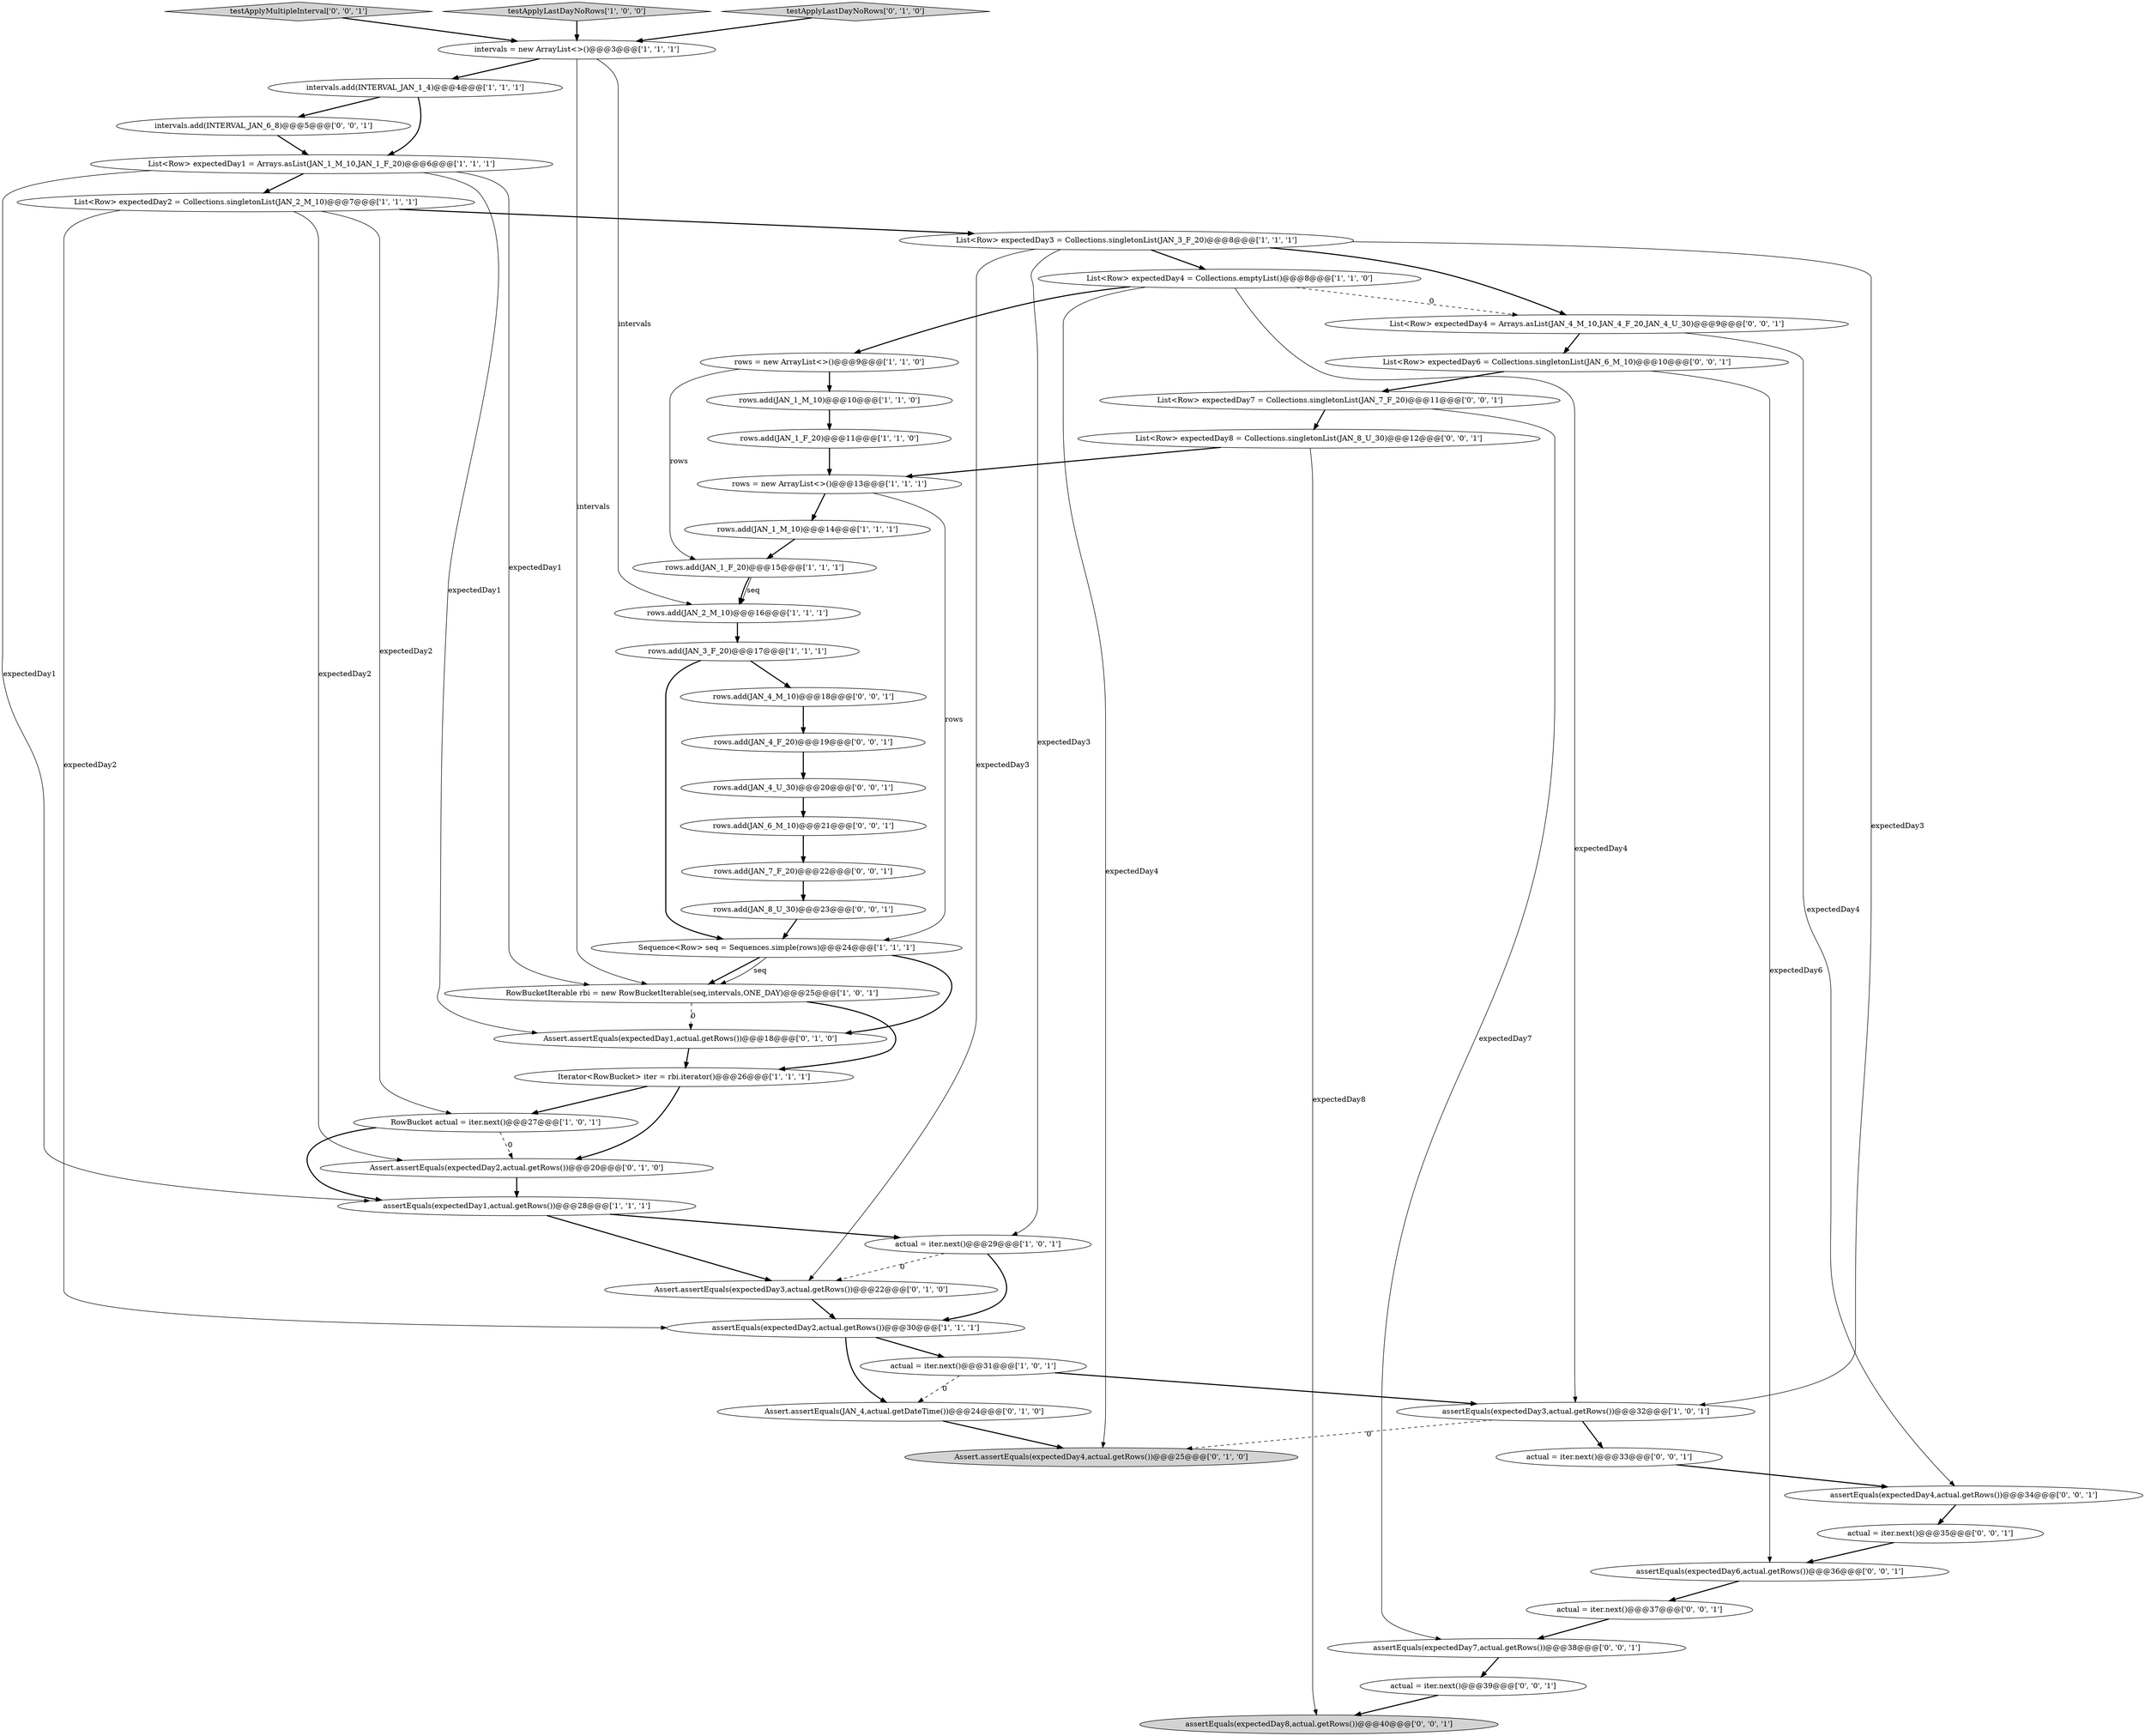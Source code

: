 digraph {
45 [style = filled, label = "rows.add(JAN_4_U_30)@@@20@@@['0', '0', '1']", fillcolor = white, shape = ellipse image = "AAA0AAABBB3BBB"];
49 [style = filled, label = "intervals.add(INTERVAL_JAN_6_8)@@@5@@@['0', '0', '1']", fillcolor = white, shape = ellipse image = "AAA0AAABBB3BBB"];
35 [style = filled, label = "List<Row> expectedDay8 = Collections.singletonList(JAN_8_U_30)@@@12@@@['0', '0', '1']", fillcolor = white, shape = ellipse image = "AAA0AAABBB3BBB"];
44 [style = filled, label = "actual = iter.next()@@@39@@@['0', '0', '1']", fillcolor = white, shape = ellipse image = "AAA0AAABBB3BBB"];
34 [style = filled, label = "testApplyMultipleInterval['0', '0', '1']", fillcolor = lightgray, shape = diamond image = "AAA0AAABBB3BBB"];
39 [style = filled, label = "actual = iter.next()@@@37@@@['0', '0', '1']", fillcolor = white, shape = ellipse image = "AAA0AAABBB3BBB"];
11 [style = filled, label = "rows.add(JAN_2_M_10)@@@16@@@['1', '1', '1']", fillcolor = white, shape = ellipse image = "AAA0AAABBB1BBB"];
25 [style = filled, label = "Assert.assertEquals(expectedDay2,actual.getRows())@@@20@@@['0', '1', '0']", fillcolor = white, shape = ellipse image = "AAA1AAABBB2BBB"];
46 [style = filled, label = "rows.add(JAN_6_M_10)@@@21@@@['0', '0', '1']", fillcolor = white, shape = ellipse image = "AAA0AAABBB3BBB"];
21 [style = filled, label = "rows.add(JAN_1_M_10)@@@14@@@['1', '1', '1']", fillcolor = white, shape = ellipse image = "AAA0AAABBB1BBB"];
9 [style = filled, label = "assertEquals(expectedDay3,actual.getRows())@@@32@@@['1', '0', '1']", fillcolor = white, shape = ellipse image = "AAA0AAABBB1BBB"];
48 [style = filled, label = "assertEquals(expectedDay4,actual.getRows())@@@34@@@['0', '0', '1']", fillcolor = white, shape = ellipse image = "AAA0AAABBB3BBB"];
14 [style = filled, label = "List<Row> expectedDay4 = Collections.emptyList()@@@8@@@['1', '1', '0']", fillcolor = white, shape = ellipse image = "AAA0AAABBB1BBB"];
41 [style = filled, label = "actual = iter.next()@@@33@@@['0', '0', '1']", fillcolor = white, shape = ellipse image = "AAA0AAABBB3BBB"];
17 [style = filled, label = "assertEquals(expectedDay1,actual.getRows())@@@28@@@['1', '1', '1']", fillcolor = white, shape = ellipse image = "AAA0AAABBB1BBB"];
37 [style = filled, label = "List<Row> expectedDay4 = Arrays.asList(JAN_4_M_10,JAN_4_F_20,JAN_4_U_30)@@@9@@@['0', '0', '1']", fillcolor = white, shape = ellipse image = "AAA0AAABBB3BBB"];
5 [style = filled, label = "rows.add(JAN_3_F_20)@@@17@@@['1', '1', '1']", fillcolor = white, shape = ellipse image = "AAA0AAABBB1BBB"];
43 [style = filled, label = "actual = iter.next()@@@35@@@['0', '0', '1']", fillcolor = white, shape = ellipse image = "AAA0AAABBB3BBB"];
23 [style = filled, label = "List<Row> expectedDay3 = Collections.singletonList(JAN_3_F_20)@@@8@@@['1', '1', '1']", fillcolor = white, shape = ellipse image = "AAA0AAABBB1BBB"];
27 [style = filled, label = "Assert.assertEquals(JAN_4,actual.getDateTime())@@@24@@@['0', '1', '0']", fillcolor = white, shape = ellipse image = "AAA1AAABBB2BBB"];
33 [style = filled, label = "List<Row> expectedDay6 = Collections.singletonList(JAN_6_M_10)@@@10@@@['0', '0', '1']", fillcolor = white, shape = ellipse image = "AAA0AAABBB3BBB"];
7 [style = filled, label = "Iterator<RowBucket> iter = rbi.iterator()@@@26@@@['1', '1', '1']", fillcolor = white, shape = ellipse image = "AAA0AAABBB1BBB"];
2 [style = filled, label = "rows = new ArrayList<>()@@@13@@@['1', '1', '1']", fillcolor = white, shape = ellipse image = "AAA0AAABBB1BBB"];
18 [style = filled, label = "testApplyLastDayNoRows['1', '0', '0']", fillcolor = lightgray, shape = diamond image = "AAA0AAABBB1BBB"];
3 [style = filled, label = "actual = iter.next()@@@29@@@['1', '0', '1']", fillcolor = white, shape = ellipse image = "AAA0AAABBB1BBB"];
0 [style = filled, label = "rows.add(JAN_1_M_10)@@@10@@@['1', '1', '0']", fillcolor = white, shape = ellipse image = "AAA0AAABBB1BBB"];
13 [style = filled, label = "RowBucketIterable rbi = new RowBucketIterable(seq,intervals,ONE_DAY)@@@25@@@['1', '0', '1']", fillcolor = white, shape = ellipse image = "AAA0AAABBB1BBB"];
36 [style = filled, label = "assertEquals(expectedDay7,actual.getRows())@@@38@@@['0', '0', '1']", fillcolor = white, shape = ellipse image = "AAA0AAABBB3BBB"];
1 [style = filled, label = "rows.add(JAN_1_F_20)@@@11@@@['1', '1', '0']", fillcolor = white, shape = ellipse image = "AAA0AAABBB1BBB"];
32 [style = filled, label = "rows.add(JAN_4_M_10)@@@18@@@['0', '0', '1']", fillcolor = white, shape = ellipse image = "AAA0AAABBB3BBB"];
19 [style = filled, label = "List<Row> expectedDay1 = Arrays.asList(JAN_1_M_10,JAN_1_F_20)@@@6@@@['1', '1', '1']", fillcolor = white, shape = ellipse image = "AAA0AAABBB1BBB"];
47 [style = filled, label = "List<Row> expectedDay7 = Collections.singletonList(JAN_7_F_20)@@@11@@@['0', '0', '1']", fillcolor = white, shape = ellipse image = "AAA0AAABBB3BBB"];
8 [style = filled, label = "intervals.add(INTERVAL_JAN_1_4)@@@4@@@['1', '1', '1']", fillcolor = white, shape = ellipse image = "AAA0AAABBB1BBB"];
24 [style = filled, label = "testApplyLastDayNoRows['0', '1', '0']", fillcolor = lightgray, shape = diamond image = "AAA0AAABBB2BBB"];
38 [style = filled, label = "rows.add(JAN_8_U_30)@@@23@@@['0', '0', '1']", fillcolor = white, shape = ellipse image = "AAA0AAABBB3BBB"];
22 [style = filled, label = "RowBucket actual = iter.next()@@@27@@@['1', '0', '1']", fillcolor = white, shape = ellipse image = "AAA0AAABBB1BBB"];
10 [style = filled, label = "intervals = new ArrayList<>()@@@3@@@['1', '1', '1']", fillcolor = white, shape = ellipse image = "AAA0AAABBB1BBB"];
28 [style = filled, label = "Assert.assertEquals(expectedDay1,actual.getRows())@@@18@@@['0', '1', '0']", fillcolor = white, shape = ellipse image = "AAA1AAABBB2BBB"];
42 [style = filled, label = "assertEquals(expectedDay6,actual.getRows())@@@36@@@['0', '0', '1']", fillcolor = white, shape = ellipse image = "AAA0AAABBB3BBB"];
4 [style = filled, label = "rows.add(JAN_1_F_20)@@@15@@@['1', '1', '1']", fillcolor = white, shape = ellipse image = "AAA0AAABBB1BBB"];
26 [style = filled, label = "Assert.assertEquals(expectedDay4,actual.getRows())@@@25@@@['0', '1', '0']", fillcolor = lightgray, shape = ellipse image = "AAA1AAABBB2BBB"];
12 [style = filled, label = "assertEquals(expectedDay2,actual.getRows())@@@30@@@['1', '1', '1']", fillcolor = white, shape = ellipse image = "AAA0AAABBB1BBB"];
31 [style = filled, label = "rows.add(JAN_7_F_20)@@@22@@@['0', '0', '1']", fillcolor = white, shape = ellipse image = "AAA0AAABBB3BBB"];
15 [style = filled, label = "actual = iter.next()@@@31@@@['1', '0', '1']", fillcolor = white, shape = ellipse image = "AAA0AAABBB1BBB"];
30 [style = filled, label = "rows.add(JAN_4_F_20)@@@19@@@['0', '0', '1']", fillcolor = white, shape = ellipse image = "AAA0AAABBB3BBB"];
16 [style = filled, label = "Sequence<Row> seq = Sequences.simple(rows)@@@24@@@['1', '1', '1']", fillcolor = white, shape = ellipse image = "AAA0AAABBB1BBB"];
29 [style = filled, label = "Assert.assertEquals(expectedDay3,actual.getRows())@@@22@@@['0', '1', '0']", fillcolor = white, shape = ellipse image = "AAA1AAABBB2BBB"];
20 [style = filled, label = "List<Row> expectedDay2 = Collections.singletonList(JAN_2_M_10)@@@7@@@['1', '1', '1']", fillcolor = white, shape = ellipse image = "AAA0AAABBB1BBB"];
6 [style = filled, label = "rows = new ArrayList<>()@@@9@@@['1', '1', '0']", fillcolor = white, shape = ellipse image = "AAA0AAABBB1BBB"];
40 [style = filled, label = "assertEquals(expectedDay8,actual.getRows())@@@40@@@['0', '0', '1']", fillcolor = lightgray, shape = ellipse image = "AAA0AAABBB3BBB"];
28->7 [style = bold, label=""];
14->37 [style = dashed, label="0"];
42->39 [style = bold, label=""];
20->23 [style = bold, label=""];
13->28 [style = dashed, label="0"];
44->40 [style = bold, label=""];
12->27 [style = bold, label=""];
35->2 [style = bold, label=""];
10->13 [style = solid, label="intervals"];
13->7 [style = bold, label=""];
15->9 [style = bold, label=""];
23->29 [style = solid, label="expectedDay3"];
19->17 [style = solid, label="expectedDay1"];
47->36 [style = solid, label="expectedDay7"];
14->26 [style = solid, label="expectedDay4"];
20->12 [style = solid, label="expectedDay2"];
33->42 [style = solid, label="expectedDay6"];
3->29 [style = dashed, label="0"];
20->22 [style = solid, label="expectedDay2"];
12->15 [style = bold, label=""];
19->20 [style = bold, label=""];
4->11 [style = bold, label=""];
6->0 [style = bold, label=""];
46->31 [style = bold, label=""];
10->8 [style = bold, label=""];
10->11 [style = solid, label="intervals"];
6->4 [style = solid, label="rows"];
37->33 [style = bold, label=""];
2->16 [style = solid, label="rows"];
7->22 [style = bold, label=""];
22->17 [style = bold, label=""];
17->3 [style = bold, label=""];
16->13 [style = bold, label=""];
25->17 [style = bold, label=""];
24->10 [style = bold, label=""];
33->47 [style = bold, label=""];
0->1 [style = bold, label=""];
47->35 [style = bold, label=""];
5->32 [style = bold, label=""];
41->48 [style = bold, label=""];
43->42 [style = bold, label=""];
4->11 [style = solid, label="seq"];
23->9 [style = solid, label="expectedDay3"];
39->36 [style = bold, label=""];
9->26 [style = dashed, label="0"];
38->16 [style = bold, label=""];
49->19 [style = bold, label=""];
45->46 [style = bold, label=""];
23->3 [style = solid, label="expectedDay3"];
34->10 [style = bold, label=""];
14->9 [style = solid, label="expectedDay4"];
3->12 [style = bold, label=""];
35->40 [style = solid, label="expectedDay8"];
22->25 [style = dashed, label="0"];
18->10 [style = bold, label=""];
27->26 [style = bold, label=""];
36->44 [style = bold, label=""];
7->25 [style = bold, label=""];
14->6 [style = bold, label=""];
16->13 [style = solid, label="seq"];
23->14 [style = bold, label=""];
16->28 [style = bold, label=""];
19->13 [style = solid, label="expectedDay1"];
29->12 [style = bold, label=""];
30->45 [style = bold, label=""];
32->30 [style = bold, label=""];
48->43 [style = bold, label=""];
8->49 [style = bold, label=""];
23->37 [style = bold, label=""];
21->4 [style = bold, label=""];
20->25 [style = solid, label="expectedDay2"];
37->48 [style = solid, label="expectedDay4"];
15->27 [style = dashed, label="0"];
1->2 [style = bold, label=""];
5->16 [style = bold, label=""];
2->21 [style = bold, label=""];
17->29 [style = bold, label=""];
31->38 [style = bold, label=""];
11->5 [style = bold, label=""];
8->19 [style = bold, label=""];
19->28 [style = solid, label="expectedDay1"];
9->41 [style = bold, label=""];
}
